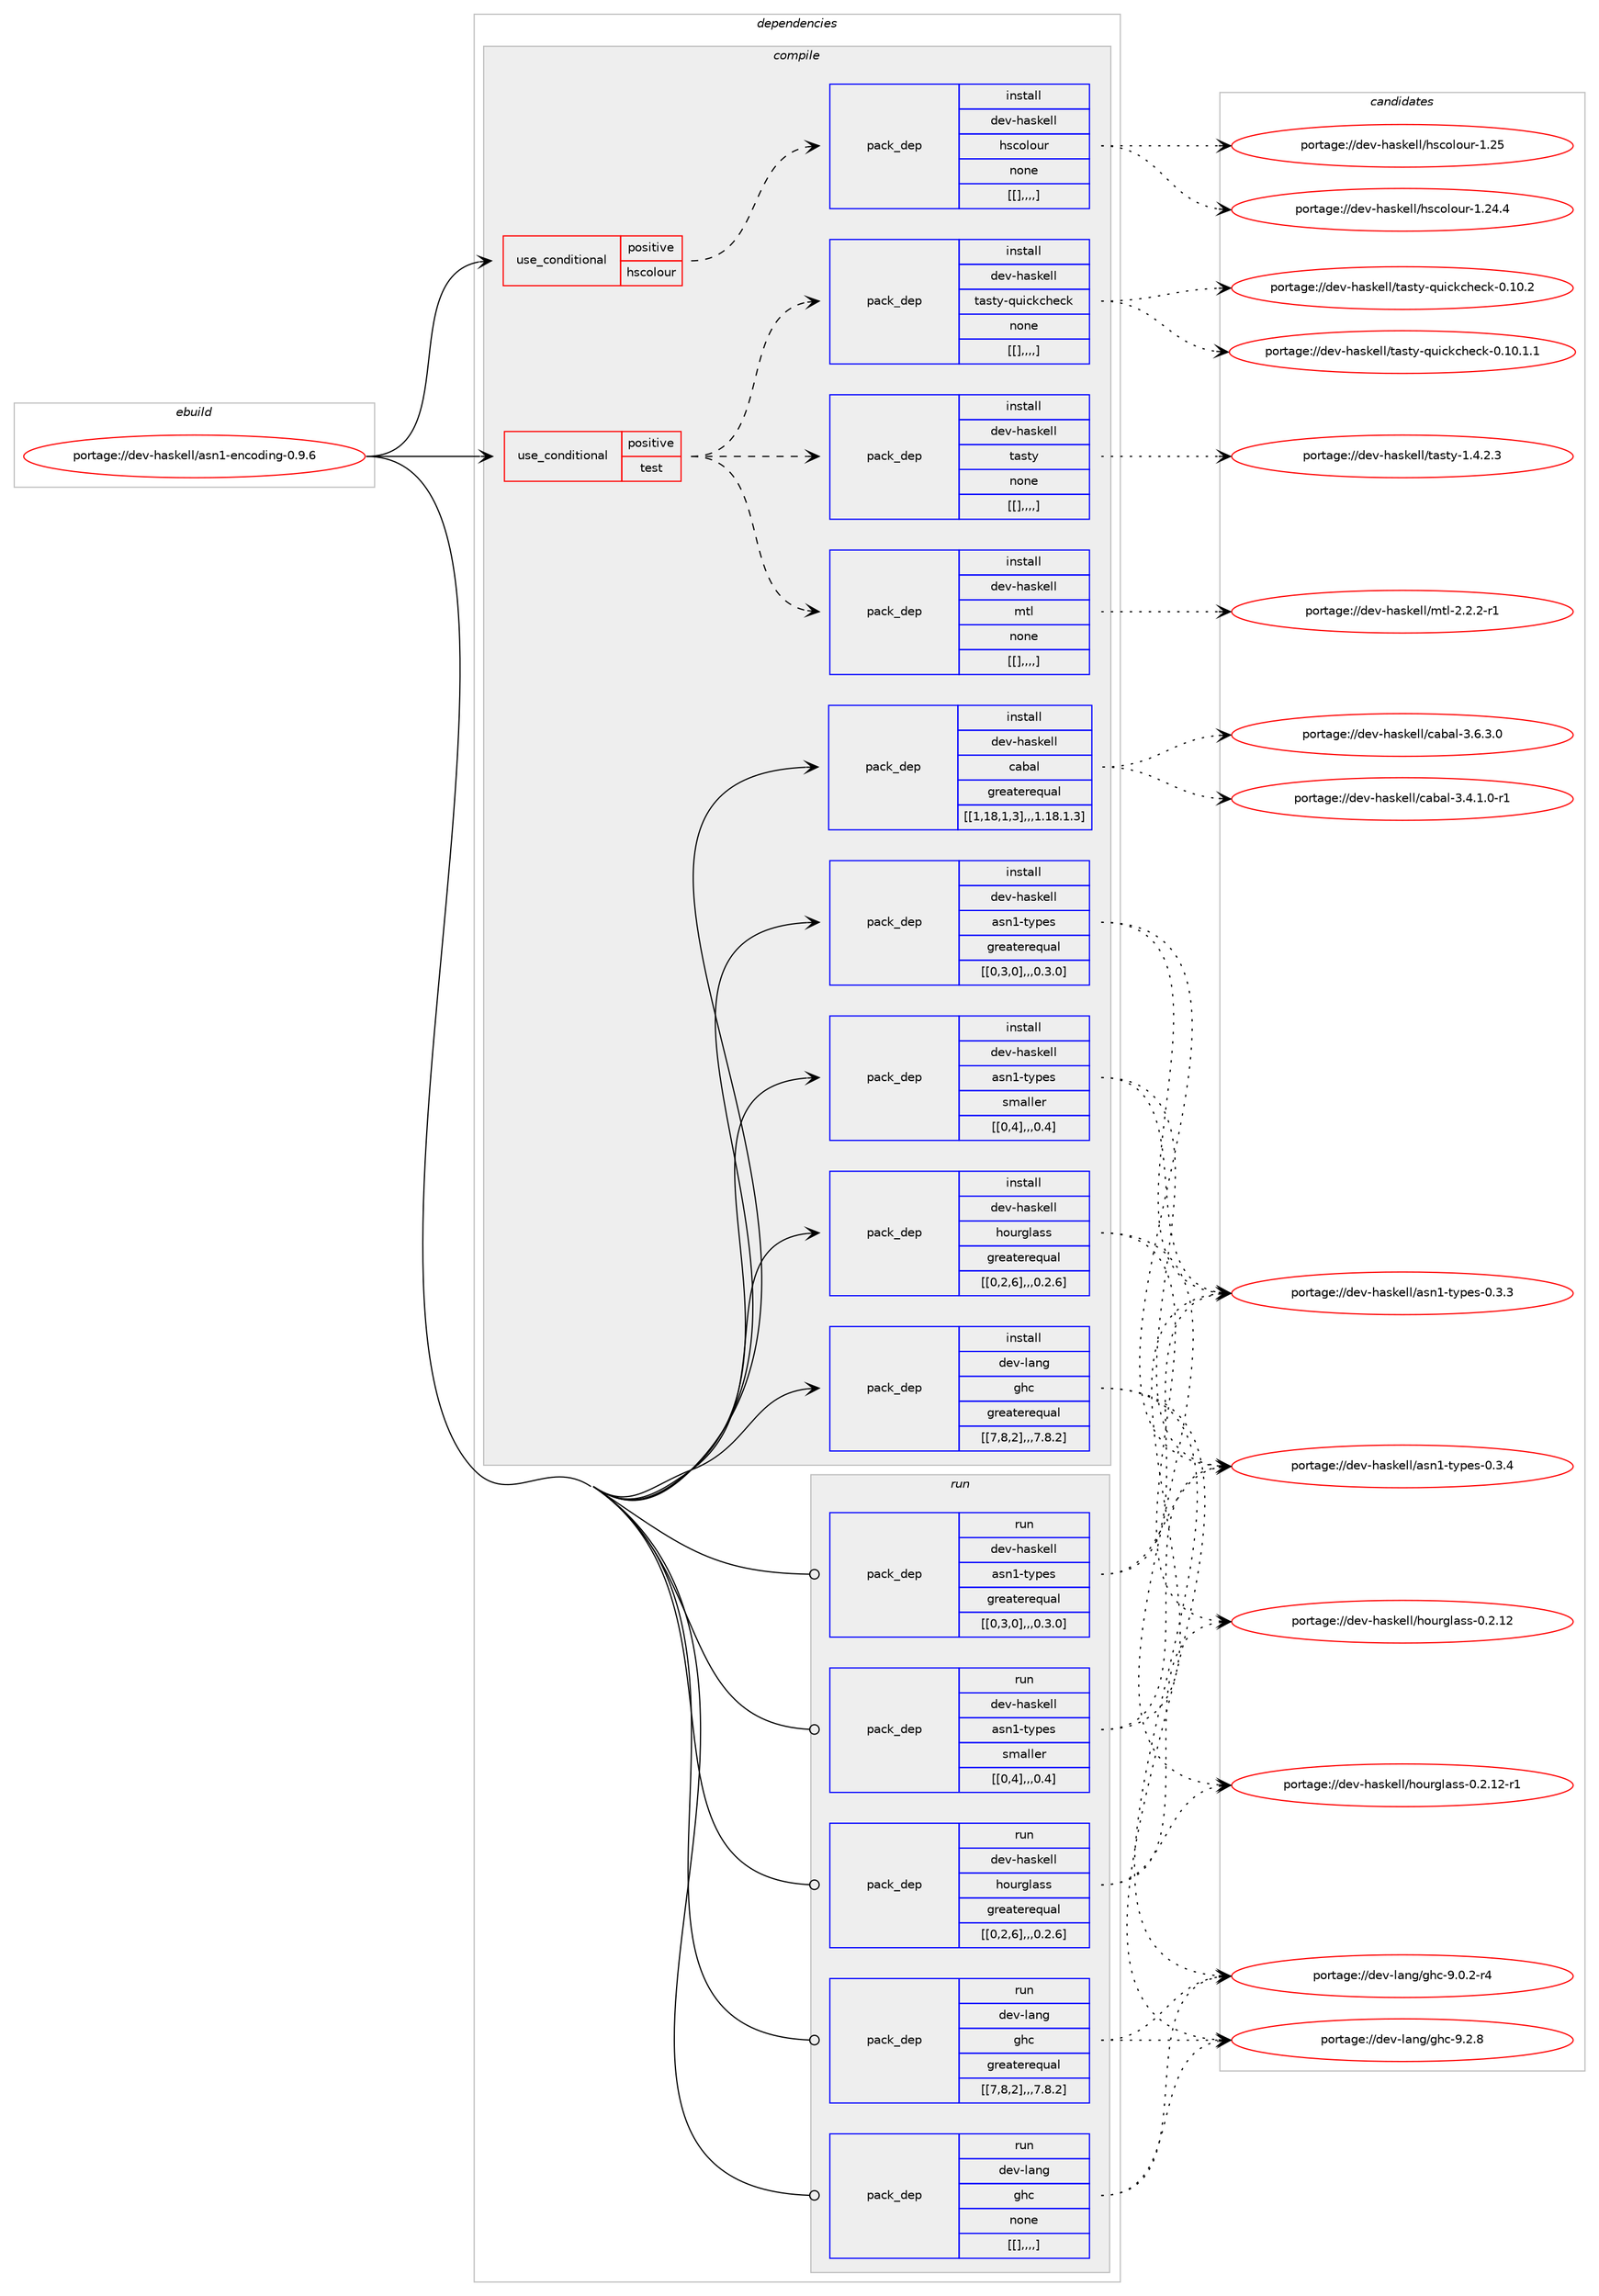 digraph prolog {

# *************
# Graph options
# *************

newrank=true;
concentrate=true;
compound=true;
graph [rankdir=LR,fontname=Helvetica,fontsize=10,ranksep=1.5];#, ranksep=2.5, nodesep=0.2];
edge  [arrowhead=vee];
node  [fontname=Helvetica,fontsize=10];

# **********
# The ebuild
# **********

subgraph cluster_leftcol {
color=gray;
label=<<i>ebuild</i>>;
id [label="portage://dev-haskell/asn1-encoding-0.9.6", color=red, width=4, href="../dev-haskell/asn1-encoding-0.9.6.svg"];
}

# ****************
# The dependencies
# ****************

subgraph cluster_midcol {
color=gray;
label=<<i>dependencies</i>>;
subgraph cluster_compile {
fillcolor="#eeeeee";
style=filled;
label=<<i>compile</i>>;
subgraph cond20691 {
dependency77021 [label=<<TABLE BORDER="0" CELLBORDER="1" CELLSPACING="0" CELLPADDING="4"><TR><TD ROWSPAN="3" CELLPADDING="10">use_conditional</TD></TR><TR><TD>positive</TD></TR><TR><TD>hscolour</TD></TR></TABLE>>, shape=none, color=red];
subgraph pack55379 {
dependency77022 [label=<<TABLE BORDER="0" CELLBORDER="1" CELLSPACING="0" CELLPADDING="4" WIDTH="220"><TR><TD ROWSPAN="6" CELLPADDING="30">pack_dep</TD></TR><TR><TD WIDTH="110">install</TD></TR><TR><TD>dev-haskell</TD></TR><TR><TD>hscolour</TD></TR><TR><TD>none</TD></TR><TR><TD>[[],,,,]</TD></TR></TABLE>>, shape=none, color=blue];
}
dependency77021:e -> dependency77022:w [weight=20,style="dashed",arrowhead="vee"];
}
id:e -> dependency77021:w [weight=20,style="solid",arrowhead="vee"];
subgraph cond20692 {
dependency77023 [label=<<TABLE BORDER="0" CELLBORDER="1" CELLSPACING="0" CELLPADDING="4"><TR><TD ROWSPAN="3" CELLPADDING="10">use_conditional</TD></TR><TR><TD>positive</TD></TR><TR><TD>test</TD></TR></TABLE>>, shape=none, color=red];
subgraph pack55380 {
dependency77024 [label=<<TABLE BORDER="0" CELLBORDER="1" CELLSPACING="0" CELLPADDING="4" WIDTH="220"><TR><TD ROWSPAN="6" CELLPADDING="30">pack_dep</TD></TR><TR><TD WIDTH="110">install</TD></TR><TR><TD>dev-haskell</TD></TR><TR><TD>mtl</TD></TR><TR><TD>none</TD></TR><TR><TD>[[],,,,]</TD></TR></TABLE>>, shape=none, color=blue];
}
dependency77023:e -> dependency77024:w [weight=20,style="dashed",arrowhead="vee"];
subgraph pack55381 {
dependency77025 [label=<<TABLE BORDER="0" CELLBORDER="1" CELLSPACING="0" CELLPADDING="4" WIDTH="220"><TR><TD ROWSPAN="6" CELLPADDING="30">pack_dep</TD></TR><TR><TD WIDTH="110">install</TD></TR><TR><TD>dev-haskell</TD></TR><TR><TD>tasty</TD></TR><TR><TD>none</TD></TR><TR><TD>[[],,,,]</TD></TR></TABLE>>, shape=none, color=blue];
}
dependency77023:e -> dependency77025:w [weight=20,style="dashed",arrowhead="vee"];
subgraph pack55382 {
dependency77026 [label=<<TABLE BORDER="0" CELLBORDER="1" CELLSPACING="0" CELLPADDING="4" WIDTH="220"><TR><TD ROWSPAN="6" CELLPADDING="30">pack_dep</TD></TR><TR><TD WIDTH="110">install</TD></TR><TR><TD>dev-haskell</TD></TR><TR><TD>tasty-quickcheck</TD></TR><TR><TD>none</TD></TR><TR><TD>[[],,,,]</TD></TR></TABLE>>, shape=none, color=blue];
}
dependency77023:e -> dependency77026:w [weight=20,style="dashed",arrowhead="vee"];
}
id:e -> dependency77023:w [weight=20,style="solid",arrowhead="vee"];
subgraph pack55383 {
dependency77027 [label=<<TABLE BORDER="0" CELLBORDER="1" CELLSPACING="0" CELLPADDING="4" WIDTH="220"><TR><TD ROWSPAN="6" CELLPADDING="30">pack_dep</TD></TR><TR><TD WIDTH="110">install</TD></TR><TR><TD>dev-haskell</TD></TR><TR><TD>asn1-types</TD></TR><TR><TD>greaterequal</TD></TR><TR><TD>[[0,3,0],,,0.3.0]</TD></TR></TABLE>>, shape=none, color=blue];
}
id:e -> dependency77027:w [weight=20,style="solid",arrowhead="vee"];
subgraph pack55384 {
dependency77028 [label=<<TABLE BORDER="0" CELLBORDER="1" CELLSPACING="0" CELLPADDING="4" WIDTH="220"><TR><TD ROWSPAN="6" CELLPADDING="30">pack_dep</TD></TR><TR><TD WIDTH="110">install</TD></TR><TR><TD>dev-haskell</TD></TR><TR><TD>asn1-types</TD></TR><TR><TD>smaller</TD></TR><TR><TD>[[0,4],,,0.4]</TD></TR></TABLE>>, shape=none, color=blue];
}
id:e -> dependency77028:w [weight=20,style="solid",arrowhead="vee"];
subgraph pack55385 {
dependency77029 [label=<<TABLE BORDER="0" CELLBORDER="1" CELLSPACING="0" CELLPADDING="4" WIDTH="220"><TR><TD ROWSPAN="6" CELLPADDING="30">pack_dep</TD></TR><TR><TD WIDTH="110">install</TD></TR><TR><TD>dev-haskell</TD></TR><TR><TD>cabal</TD></TR><TR><TD>greaterequal</TD></TR><TR><TD>[[1,18,1,3],,,1.18.1.3]</TD></TR></TABLE>>, shape=none, color=blue];
}
id:e -> dependency77029:w [weight=20,style="solid",arrowhead="vee"];
subgraph pack55386 {
dependency77030 [label=<<TABLE BORDER="0" CELLBORDER="1" CELLSPACING="0" CELLPADDING="4" WIDTH="220"><TR><TD ROWSPAN="6" CELLPADDING="30">pack_dep</TD></TR><TR><TD WIDTH="110">install</TD></TR><TR><TD>dev-haskell</TD></TR><TR><TD>hourglass</TD></TR><TR><TD>greaterequal</TD></TR><TR><TD>[[0,2,6],,,0.2.6]</TD></TR></TABLE>>, shape=none, color=blue];
}
id:e -> dependency77030:w [weight=20,style="solid",arrowhead="vee"];
subgraph pack55387 {
dependency77031 [label=<<TABLE BORDER="0" CELLBORDER="1" CELLSPACING="0" CELLPADDING="4" WIDTH="220"><TR><TD ROWSPAN="6" CELLPADDING="30">pack_dep</TD></TR><TR><TD WIDTH="110">install</TD></TR><TR><TD>dev-lang</TD></TR><TR><TD>ghc</TD></TR><TR><TD>greaterequal</TD></TR><TR><TD>[[7,8,2],,,7.8.2]</TD></TR></TABLE>>, shape=none, color=blue];
}
id:e -> dependency77031:w [weight=20,style="solid",arrowhead="vee"];
}
subgraph cluster_compileandrun {
fillcolor="#eeeeee";
style=filled;
label=<<i>compile and run</i>>;
}
subgraph cluster_run {
fillcolor="#eeeeee";
style=filled;
label=<<i>run</i>>;
subgraph pack55388 {
dependency77032 [label=<<TABLE BORDER="0" CELLBORDER="1" CELLSPACING="0" CELLPADDING="4" WIDTH="220"><TR><TD ROWSPAN="6" CELLPADDING="30">pack_dep</TD></TR><TR><TD WIDTH="110">run</TD></TR><TR><TD>dev-haskell</TD></TR><TR><TD>asn1-types</TD></TR><TR><TD>greaterequal</TD></TR><TR><TD>[[0,3,0],,,0.3.0]</TD></TR></TABLE>>, shape=none, color=blue];
}
id:e -> dependency77032:w [weight=20,style="solid",arrowhead="odot"];
subgraph pack55389 {
dependency77033 [label=<<TABLE BORDER="0" CELLBORDER="1" CELLSPACING="0" CELLPADDING="4" WIDTH="220"><TR><TD ROWSPAN="6" CELLPADDING="30">pack_dep</TD></TR><TR><TD WIDTH="110">run</TD></TR><TR><TD>dev-haskell</TD></TR><TR><TD>asn1-types</TD></TR><TR><TD>smaller</TD></TR><TR><TD>[[0,4],,,0.4]</TD></TR></TABLE>>, shape=none, color=blue];
}
id:e -> dependency77033:w [weight=20,style="solid",arrowhead="odot"];
subgraph pack55390 {
dependency77034 [label=<<TABLE BORDER="0" CELLBORDER="1" CELLSPACING="0" CELLPADDING="4" WIDTH="220"><TR><TD ROWSPAN="6" CELLPADDING="30">pack_dep</TD></TR><TR><TD WIDTH="110">run</TD></TR><TR><TD>dev-haskell</TD></TR><TR><TD>hourglass</TD></TR><TR><TD>greaterequal</TD></TR><TR><TD>[[0,2,6],,,0.2.6]</TD></TR></TABLE>>, shape=none, color=blue];
}
id:e -> dependency77034:w [weight=20,style="solid",arrowhead="odot"];
subgraph pack55391 {
dependency77035 [label=<<TABLE BORDER="0" CELLBORDER="1" CELLSPACING="0" CELLPADDING="4" WIDTH="220"><TR><TD ROWSPAN="6" CELLPADDING="30">pack_dep</TD></TR><TR><TD WIDTH="110">run</TD></TR><TR><TD>dev-lang</TD></TR><TR><TD>ghc</TD></TR><TR><TD>greaterequal</TD></TR><TR><TD>[[7,8,2],,,7.8.2]</TD></TR></TABLE>>, shape=none, color=blue];
}
id:e -> dependency77035:w [weight=20,style="solid",arrowhead="odot"];
subgraph pack55392 {
dependency77036 [label=<<TABLE BORDER="0" CELLBORDER="1" CELLSPACING="0" CELLPADDING="4" WIDTH="220"><TR><TD ROWSPAN="6" CELLPADDING="30">pack_dep</TD></TR><TR><TD WIDTH="110">run</TD></TR><TR><TD>dev-lang</TD></TR><TR><TD>ghc</TD></TR><TR><TD>none</TD></TR><TR><TD>[[],,,,]</TD></TR></TABLE>>, shape=none, color=blue];
}
id:e -> dependency77036:w [weight=20,style="solid",arrowhead="odot"];
}
}

# **************
# The candidates
# **************

subgraph cluster_choices {
rank=same;
color=gray;
label=<<i>candidates</i>>;

subgraph choice55379 {
color=black;
nodesep=1;
choice100101118451049711510710110810847104115991111081111171144549465053 [label="portage://dev-haskell/hscolour-1.25", color=red, width=4,href="../dev-haskell/hscolour-1.25.svg"];
choice1001011184510497115107101108108471041159911110811111711445494650524652 [label="portage://dev-haskell/hscolour-1.24.4", color=red, width=4,href="../dev-haskell/hscolour-1.24.4.svg"];
dependency77022:e -> choice100101118451049711510710110810847104115991111081111171144549465053:w [style=dotted,weight="100"];
dependency77022:e -> choice1001011184510497115107101108108471041159911110811111711445494650524652:w [style=dotted,weight="100"];
}
subgraph choice55380 {
color=black;
nodesep=1;
choice1001011184510497115107101108108471091161084550465046504511449 [label="portage://dev-haskell/mtl-2.2.2-r1", color=red, width=4,href="../dev-haskell/mtl-2.2.2-r1.svg"];
dependency77024:e -> choice1001011184510497115107101108108471091161084550465046504511449:w [style=dotted,weight="100"];
}
subgraph choice55381 {
color=black;
nodesep=1;
choice100101118451049711510710110810847116971151161214549465246504651 [label="portage://dev-haskell/tasty-1.4.2.3", color=red, width=4,href="../dev-haskell/tasty-1.4.2.3.svg"];
dependency77025:e -> choice100101118451049711510710110810847116971151161214549465246504651:w [style=dotted,weight="100"];
}
subgraph choice55382 {
color=black;
nodesep=1;
choice100101118451049711510710110810847116971151161214511311710599107991041019910745484649484650 [label="portage://dev-haskell/tasty-quickcheck-0.10.2", color=red, width=4,href="../dev-haskell/tasty-quickcheck-0.10.2.svg"];
choice1001011184510497115107101108108471169711511612145113117105991079910410199107454846494846494649 [label="portage://dev-haskell/tasty-quickcheck-0.10.1.1", color=red, width=4,href="../dev-haskell/tasty-quickcheck-0.10.1.1.svg"];
dependency77026:e -> choice100101118451049711510710110810847116971151161214511311710599107991041019910745484649484650:w [style=dotted,weight="100"];
dependency77026:e -> choice1001011184510497115107101108108471169711511612145113117105991079910410199107454846494846494649:w [style=dotted,weight="100"];
}
subgraph choice55383 {
color=black;
nodesep=1;
choice100101118451049711510710110810847971151104945116121112101115454846514652 [label="portage://dev-haskell/asn1-types-0.3.4", color=red, width=4,href="../dev-haskell/asn1-types-0.3.4.svg"];
choice100101118451049711510710110810847971151104945116121112101115454846514651 [label="portage://dev-haskell/asn1-types-0.3.3", color=red, width=4,href="../dev-haskell/asn1-types-0.3.3.svg"];
dependency77027:e -> choice100101118451049711510710110810847971151104945116121112101115454846514652:w [style=dotted,weight="100"];
dependency77027:e -> choice100101118451049711510710110810847971151104945116121112101115454846514651:w [style=dotted,weight="100"];
}
subgraph choice55384 {
color=black;
nodesep=1;
choice100101118451049711510710110810847971151104945116121112101115454846514652 [label="portage://dev-haskell/asn1-types-0.3.4", color=red, width=4,href="../dev-haskell/asn1-types-0.3.4.svg"];
choice100101118451049711510710110810847971151104945116121112101115454846514651 [label="portage://dev-haskell/asn1-types-0.3.3", color=red, width=4,href="../dev-haskell/asn1-types-0.3.3.svg"];
dependency77028:e -> choice100101118451049711510710110810847971151104945116121112101115454846514652:w [style=dotted,weight="100"];
dependency77028:e -> choice100101118451049711510710110810847971151104945116121112101115454846514651:w [style=dotted,weight="100"];
}
subgraph choice55385 {
color=black;
nodesep=1;
choice100101118451049711510710110810847999798971084551465446514648 [label="portage://dev-haskell/cabal-3.6.3.0", color=red, width=4,href="../dev-haskell/cabal-3.6.3.0.svg"];
choice1001011184510497115107101108108479997989710845514652464946484511449 [label="portage://dev-haskell/cabal-3.4.1.0-r1", color=red, width=4,href="../dev-haskell/cabal-3.4.1.0-r1.svg"];
dependency77029:e -> choice100101118451049711510710110810847999798971084551465446514648:w [style=dotted,weight="100"];
dependency77029:e -> choice1001011184510497115107101108108479997989710845514652464946484511449:w [style=dotted,weight="100"];
}
subgraph choice55386 {
color=black;
nodesep=1;
choice10010111845104971151071011081084710411111711410310897115115454846504649504511449 [label="portage://dev-haskell/hourglass-0.2.12-r1", color=red, width=4,href="../dev-haskell/hourglass-0.2.12-r1.svg"];
choice1001011184510497115107101108108471041111171141031089711511545484650464950 [label="portage://dev-haskell/hourglass-0.2.12", color=red, width=4,href="../dev-haskell/hourglass-0.2.12.svg"];
dependency77030:e -> choice10010111845104971151071011081084710411111711410310897115115454846504649504511449:w [style=dotted,weight="100"];
dependency77030:e -> choice1001011184510497115107101108108471041111171141031089711511545484650464950:w [style=dotted,weight="100"];
}
subgraph choice55387 {
color=black;
nodesep=1;
choice10010111845108971101034710310499455746504656 [label="portage://dev-lang/ghc-9.2.8", color=red, width=4,href="../dev-lang/ghc-9.2.8.svg"];
choice100101118451089711010347103104994557464846504511452 [label="portage://dev-lang/ghc-9.0.2-r4", color=red, width=4,href="../dev-lang/ghc-9.0.2-r4.svg"];
dependency77031:e -> choice10010111845108971101034710310499455746504656:w [style=dotted,weight="100"];
dependency77031:e -> choice100101118451089711010347103104994557464846504511452:w [style=dotted,weight="100"];
}
subgraph choice55388 {
color=black;
nodesep=1;
choice100101118451049711510710110810847971151104945116121112101115454846514652 [label="portage://dev-haskell/asn1-types-0.3.4", color=red, width=4,href="../dev-haskell/asn1-types-0.3.4.svg"];
choice100101118451049711510710110810847971151104945116121112101115454846514651 [label="portage://dev-haskell/asn1-types-0.3.3", color=red, width=4,href="../dev-haskell/asn1-types-0.3.3.svg"];
dependency77032:e -> choice100101118451049711510710110810847971151104945116121112101115454846514652:w [style=dotted,weight="100"];
dependency77032:e -> choice100101118451049711510710110810847971151104945116121112101115454846514651:w [style=dotted,weight="100"];
}
subgraph choice55389 {
color=black;
nodesep=1;
choice100101118451049711510710110810847971151104945116121112101115454846514652 [label="portage://dev-haskell/asn1-types-0.3.4", color=red, width=4,href="../dev-haskell/asn1-types-0.3.4.svg"];
choice100101118451049711510710110810847971151104945116121112101115454846514651 [label="portage://dev-haskell/asn1-types-0.3.3", color=red, width=4,href="../dev-haskell/asn1-types-0.3.3.svg"];
dependency77033:e -> choice100101118451049711510710110810847971151104945116121112101115454846514652:w [style=dotted,weight="100"];
dependency77033:e -> choice100101118451049711510710110810847971151104945116121112101115454846514651:w [style=dotted,weight="100"];
}
subgraph choice55390 {
color=black;
nodesep=1;
choice10010111845104971151071011081084710411111711410310897115115454846504649504511449 [label="portage://dev-haskell/hourglass-0.2.12-r1", color=red, width=4,href="../dev-haskell/hourglass-0.2.12-r1.svg"];
choice1001011184510497115107101108108471041111171141031089711511545484650464950 [label="portage://dev-haskell/hourglass-0.2.12", color=red, width=4,href="../dev-haskell/hourglass-0.2.12.svg"];
dependency77034:e -> choice10010111845104971151071011081084710411111711410310897115115454846504649504511449:w [style=dotted,weight="100"];
dependency77034:e -> choice1001011184510497115107101108108471041111171141031089711511545484650464950:w [style=dotted,weight="100"];
}
subgraph choice55391 {
color=black;
nodesep=1;
choice10010111845108971101034710310499455746504656 [label="portage://dev-lang/ghc-9.2.8", color=red, width=4,href="../dev-lang/ghc-9.2.8.svg"];
choice100101118451089711010347103104994557464846504511452 [label="portage://dev-lang/ghc-9.0.2-r4", color=red, width=4,href="../dev-lang/ghc-9.0.2-r4.svg"];
dependency77035:e -> choice10010111845108971101034710310499455746504656:w [style=dotted,weight="100"];
dependency77035:e -> choice100101118451089711010347103104994557464846504511452:w [style=dotted,weight="100"];
}
subgraph choice55392 {
color=black;
nodesep=1;
choice10010111845108971101034710310499455746504656 [label="portage://dev-lang/ghc-9.2.8", color=red, width=4,href="../dev-lang/ghc-9.2.8.svg"];
choice100101118451089711010347103104994557464846504511452 [label="portage://dev-lang/ghc-9.0.2-r4", color=red, width=4,href="../dev-lang/ghc-9.0.2-r4.svg"];
dependency77036:e -> choice10010111845108971101034710310499455746504656:w [style=dotted,weight="100"];
dependency77036:e -> choice100101118451089711010347103104994557464846504511452:w [style=dotted,weight="100"];
}
}

}
